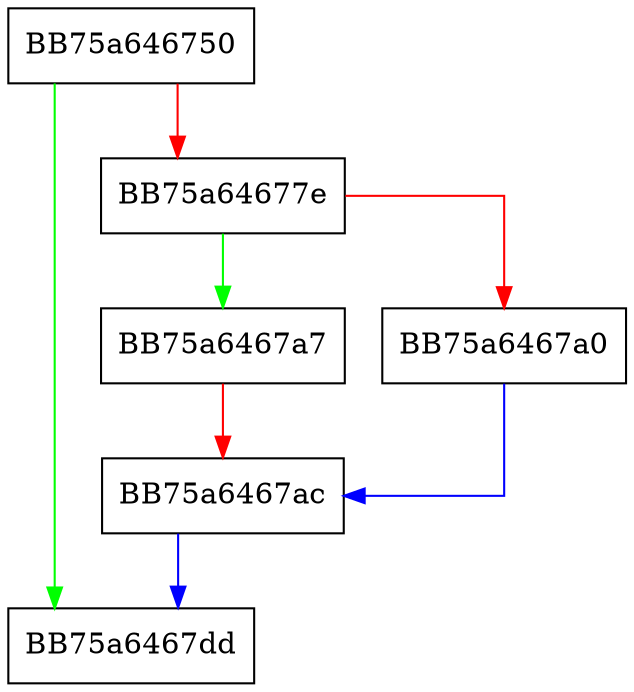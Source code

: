 digraph allocate_aligned {
  node [shape="box"];
  graph [splines=ortho];
  BB75a646750 -> BB75a6467dd [color="green"];
  BB75a646750 -> BB75a64677e [color="red"];
  BB75a64677e -> BB75a6467a7 [color="green"];
  BB75a64677e -> BB75a6467a0 [color="red"];
  BB75a6467a0 -> BB75a6467ac [color="blue"];
  BB75a6467a7 -> BB75a6467ac [color="red"];
  BB75a6467ac -> BB75a6467dd [color="blue"];
}